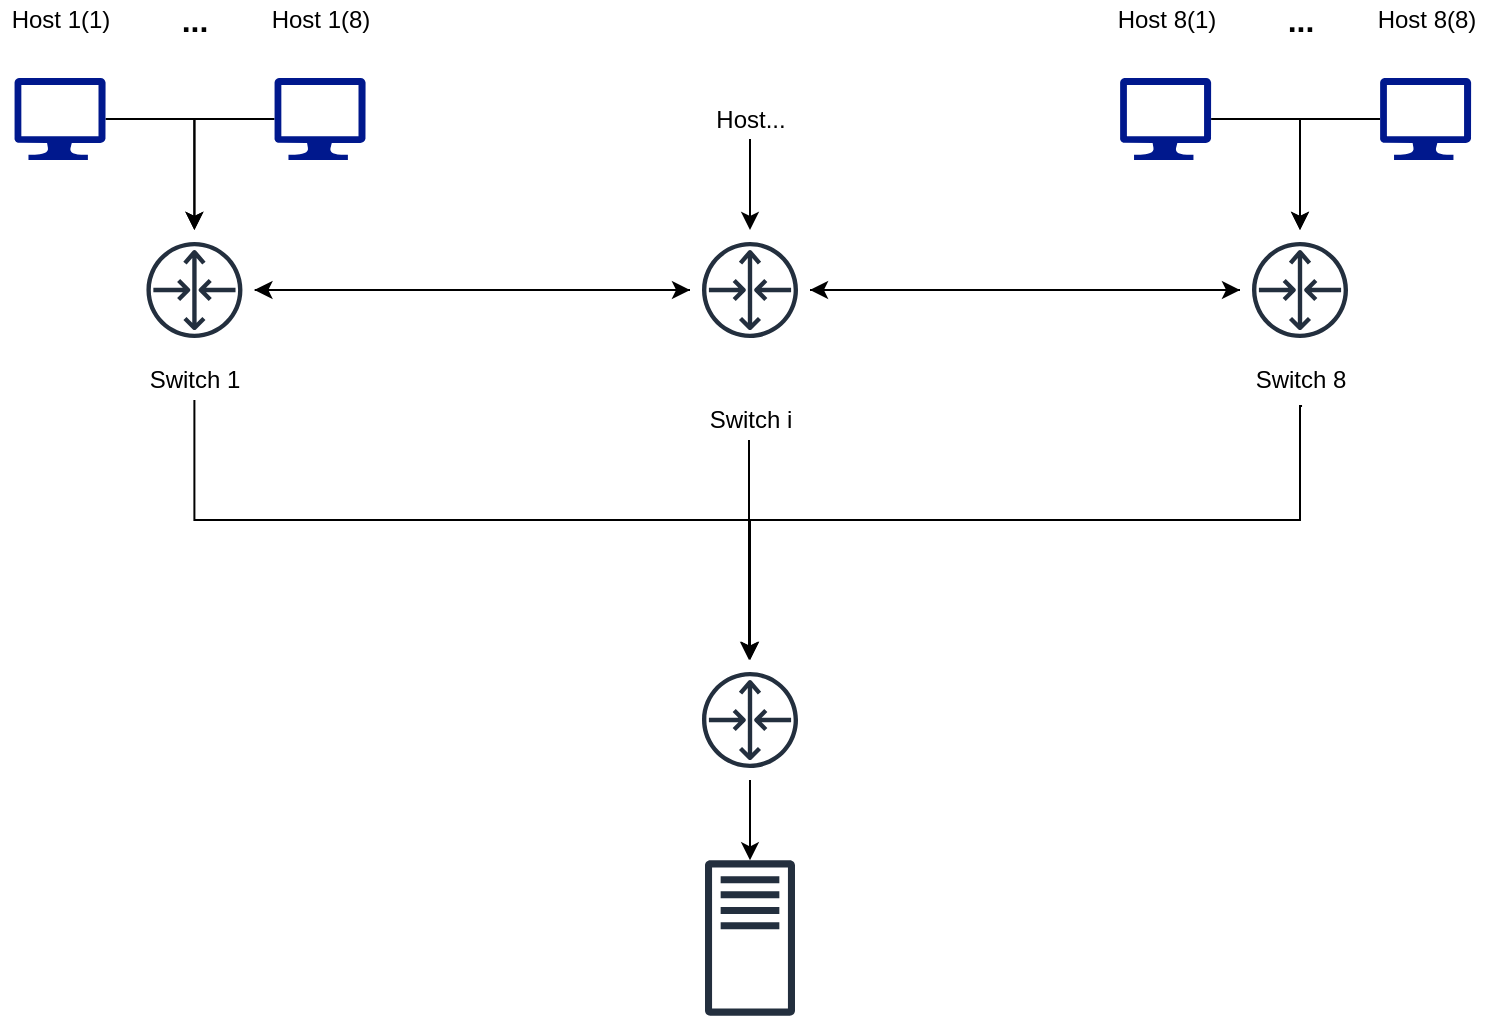 <mxfile version="13.6.4" type="device"><diagram id="QdcDH2eECVVaIwTPoFCZ" name="Page-1"><mxGraphModel dx="1422" dy="779" grid="1" gridSize="10" guides="1" tooltips="1" connect="1" arrows="1" fold="1" page="1" pageScale="1" pageWidth="850" pageHeight="1100" math="0" shadow="0"><root><mxCell id="0"/><mxCell id="1" parent="0"/><mxCell id="E5YyVp1m7i5jjExPB9N9-4" value="" style="outlineConnect=0;fontColor=#232F3E;gradientColor=none;fillColor=#232F3E;strokeColor=none;dashed=0;verticalLabelPosition=bottom;verticalAlign=top;align=center;html=1;fontSize=12;fontStyle=0;aspect=fixed;pointerEvents=1;shape=mxgraph.aws4.traditional_server;" parent="1" vertex="1"><mxGeometry x="402.5" y="480" width="45" height="78" as="geometry"/></mxCell><mxCell id="E5YyVp1m7i5jjExPB9N9-12" style="edgeStyle=orthogonalEdgeStyle;rounded=0;orthogonalLoop=1;jettySize=auto;html=1;" parent="1" source="E5YyVp1m7i5jjExPB9N9-5" target="E5YyVp1m7i5jjExPB9N9-9" edge="1"><mxGeometry relative="1" as="geometry"/></mxCell><mxCell id="E5YyVp1m7i5jjExPB9N9-5" value="" style="aspect=fixed;pointerEvents=1;shadow=0;dashed=0;html=1;strokeColor=none;labelPosition=center;verticalLabelPosition=bottom;verticalAlign=top;align=center;fillColor=#00188D;shape=mxgraph.azure.computer;" parent="1" vertex="1"><mxGeometry x="740" y="89" width="45.56" height="41" as="geometry"/></mxCell><mxCell id="E5YyVp1m7i5jjExPB9N9-15" style="edgeStyle=orthogonalEdgeStyle;rounded=0;orthogonalLoop=1;jettySize=auto;html=1;exitX=0.517;exitY=1.15;exitDx=0;exitDy=0;exitPerimeter=0;" parent="1" source="NoRJq1v0Lka5wpQlTqjM-8" target="E5YyVp1m7i5jjExPB9N9-13" edge="1"><mxGeometry relative="1" as="geometry"><mxPoint x="700" y="260" as="sourcePoint"/><Array as="points"><mxPoint x="700" y="253"/><mxPoint x="700" y="310"/><mxPoint x="425" y="310"/></Array></mxGeometry></mxCell><mxCell id="NoRJq1v0Lka5wpQlTqjM-30" style="edgeStyle=orthogonalEdgeStyle;rounded=0;orthogonalLoop=1;jettySize=auto;html=1;" edge="1" parent="1" source="E5YyVp1m7i5jjExPB9N9-9" target="NoRJq1v0Lka5wpQlTqjM-21"><mxGeometry relative="1" as="geometry"/></mxCell><mxCell id="E5YyVp1m7i5jjExPB9N9-9" value="" style="outlineConnect=0;fontColor=#232F3E;gradientColor=none;strokeColor=#232F3E;fillColor=#ffffff;dashed=0;verticalLabelPosition=bottom;verticalAlign=top;align=center;html=1;fontSize=12;fontStyle=0;aspect=fixed;shape=mxgraph.aws4.resourceIcon;resIcon=mxgraph.aws4.router;" parent="1" vertex="1"><mxGeometry x="670" y="165" width="60" height="60" as="geometry"/></mxCell><mxCell id="E5YyVp1m7i5jjExPB9N9-16" style="edgeStyle=orthogonalEdgeStyle;rounded=0;orthogonalLoop=1;jettySize=auto;html=1;" parent="1" source="E5YyVp1m7i5jjExPB9N9-13" target="E5YyVp1m7i5jjExPB9N9-4" edge="1"><mxGeometry relative="1" as="geometry"/></mxCell><mxCell id="E5YyVp1m7i5jjExPB9N9-13" value="" style="outlineConnect=0;fontColor=#232F3E;gradientColor=none;strokeColor=#232F3E;fillColor=#ffffff;dashed=0;verticalLabelPosition=bottom;verticalAlign=top;align=center;html=1;fontSize=12;fontStyle=0;aspect=fixed;shape=mxgraph.aws4.resourceIcon;resIcon=mxgraph.aws4.router;" parent="1" vertex="1"><mxGeometry x="395" y="380" width="60" height="60" as="geometry"/></mxCell><mxCell id="NoRJq1v0Lka5wpQlTqjM-4" style="edgeStyle=orthogonalEdgeStyle;rounded=0;orthogonalLoop=1;jettySize=auto;html=1;" edge="1" parent="1" source="NoRJq1v0Lka5wpQlTqjM-3" target="E5YyVp1m7i5jjExPB9N9-9"><mxGeometry relative="1" as="geometry"><mxPoint x="700" y="109.5" as="targetPoint"/><Array as="points"><mxPoint x="700" y="110"/></Array></mxGeometry></mxCell><mxCell id="NoRJq1v0Lka5wpQlTqjM-3" value="" style="aspect=fixed;pointerEvents=1;shadow=0;dashed=0;html=1;strokeColor=none;labelPosition=center;verticalLabelPosition=bottom;verticalAlign=top;align=center;fillColor=#00188D;shape=mxgraph.azure.computer;" vertex="1" parent="1"><mxGeometry x="610" y="89" width="45.56" height="41" as="geometry"/></mxCell><mxCell id="NoRJq1v0Lka5wpQlTqjM-5" value="Host 8(1)" style="text;html=1;align=center;verticalAlign=middle;resizable=0;points=[];autosize=1;" vertex="1" parent="1"><mxGeometry x="602.78" y="50" width="60" height="20" as="geometry"/></mxCell><mxCell id="NoRJq1v0Lka5wpQlTqjM-6" value="Host 8(8)" style="text;html=1;align=center;verticalAlign=middle;resizable=0;points=[];autosize=1;" vertex="1" parent="1"><mxGeometry x="732.78" y="50" width="60" height="20" as="geometry"/></mxCell><mxCell id="NoRJq1v0Lka5wpQlTqjM-7" value="&lt;font style=&quot;font-size: 16px&quot;&gt;&lt;b&gt;...&lt;/b&gt;&lt;/font&gt;" style="text;html=1;align=center;verticalAlign=middle;resizable=0;points=[];autosize=1;" vertex="1" parent="1"><mxGeometry x="685" y="50" width="30" height="20" as="geometry"/></mxCell><mxCell id="NoRJq1v0Lka5wpQlTqjM-8" value="Switch 8" style="text;html=1;align=center;verticalAlign=middle;resizable=0;points=[];autosize=1;" vertex="1" parent="1"><mxGeometry x="670" y="230" width="60" height="20" as="geometry"/></mxCell><mxCell id="NoRJq1v0Lka5wpQlTqjM-9" style="edgeStyle=orthogonalEdgeStyle;rounded=0;orthogonalLoop=1;jettySize=auto;html=1;" edge="1" parent="1" source="NoRJq1v0Lka5wpQlTqjM-10" target="NoRJq1v0Lka5wpQlTqjM-11"><mxGeometry relative="1" as="geometry"/></mxCell><mxCell id="NoRJq1v0Lka5wpQlTqjM-10" value="" style="aspect=fixed;pointerEvents=1;shadow=0;dashed=0;html=1;strokeColor=none;labelPosition=center;verticalLabelPosition=bottom;verticalAlign=top;align=center;fillColor=#00188D;shape=mxgraph.azure.computer;" vertex="1" parent="1"><mxGeometry x="187.22" y="89" width="45.56" height="41" as="geometry"/></mxCell><mxCell id="NoRJq1v0Lka5wpQlTqjM-24" style="edgeStyle=orthogonalEdgeStyle;rounded=0;orthogonalLoop=1;jettySize=auto;html=1;" edge="1" parent="1" source="NoRJq1v0Lka5wpQlTqjM-11" target="NoRJq1v0Lka5wpQlTqjM-21"><mxGeometry relative="1" as="geometry"/></mxCell><mxCell id="NoRJq1v0Lka5wpQlTqjM-11" value="" style="outlineConnect=0;fontColor=#232F3E;gradientColor=none;strokeColor=#232F3E;fillColor=#ffffff;dashed=0;verticalLabelPosition=bottom;verticalAlign=top;align=center;html=1;fontSize=12;fontStyle=0;aspect=fixed;shape=mxgraph.aws4.resourceIcon;resIcon=mxgraph.aws4.router;" vertex="1" parent="1"><mxGeometry x="117.22" y="165" width="60" height="60" as="geometry"/></mxCell><mxCell id="NoRJq1v0Lka5wpQlTqjM-12" style="edgeStyle=orthogonalEdgeStyle;rounded=0;orthogonalLoop=1;jettySize=auto;html=1;" edge="1" parent="1" source="NoRJq1v0Lka5wpQlTqjM-13" target="NoRJq1v0Lka5wpQlTqjM-11"><mxGeometry relative="1" as="geometry"><mxPoint x="147.22" y="109.5" as="targetPoint"/><Array as="points"><mxPoint x="147.22" y="110"/></Array></mxGeometry></mxCell><mxCell id="NoRJq1v0Lka5wpQlTqjM-13" value="" style="aspect=fixed;pointerEvents=1;shadow=0;dashed=0;html=1;strokeColor=none;labelPosition=center;verticalLabelPosition=bottom;verticalAlign=top;align=center;fillColor=#00188D;shape=mxgraph.azure.computer;" vertex="1" parent="1"><mxGeometry x="57.22" y="89" width="45.56" height="41" as="geometry"/></mxCell><mxCell id="NoRJq1v0Lka5wpQlTqjM-14" value="Host 1(1)" style="text;html=1;align=center;verticalAlign=middle;resizable=0;points=[];autosize=1;" vertex="1" parent="1"><mxGeometry x="50" y="50" width="60" height="20" as="geometry"/></mxCell><mxCell id="NoRJq1v0Lka5wpQlTqjM-15" value="Host 1(8)" style="text;html=1;align=center;verticalAlign=middle;resizable=0;points=[];autosize=1;" vertex="1" parent="1"><mxGeometry x="180" y="50" width="60" height="20" as="geometry"/></mxCell><mxCell id="NoRJq1v0Lka5wpQlTqjM-16" value="&lt;font style=&quot;font-size: 16px&quot;&gt;&lt;b&gt;...&lt;/b&gt;&lt;/font&gt;" style="text;html=1;align=center;verticalAlign=middle;resizable=0;points=[];autosize=1;" vertex="1" parent="1"><mxGeometry x="132.22" y="50" width="30" height="20" as="geometry"/></mxCell><mxCell id="NoRJq1v0Lka5wpQlTqjM-18" style="edgeStyle=orthogonalEdgeStyle;rounded=0;orthogonalLoop=1;jettySize=auto;html=1;" edge="1" parent="1" source="NoRJq1v0Lka5wpQlTqjM-17" target="E5YyVp1m7i5jjExPB9N9-13"><mxGeometry relative="1" as="geometry"><Array as="points"><mxPoint x="147" y="310"/><mxPoint x="425" y="310"/></Array></mxGeometry></mxCell><mxCell id="NoRJq1v0Lka5wpQlTqjM-17" value="Switch 1" style="text;html=1;align=center;verticalAlign=middle;resizable=0;points=[];autosize=1;" vertex="1" parent="1"><mxGeometry x="117.22" y="230" width="60" height="20" as="geometry"/></mxCell><mxCell id="NoRJq1v0Lka5wpQlTqjM-20" style="edgeStyle=orthogonalEdgeStyle;rounded=0;orthogonalLoop=1;jettySize=auto;html=1;" edge="1" parent="1"><mxGeometry relative="1" as="geometry"><mxPoint x="424.5" y="270" as="sourcePoint"/><mxPoint x="424.5" y="380" as="targetPoint"/><Array as="points"><mxPoint x="425" y="290"/><mxPoint x="425" y="290"/></Array></mxGeometry></mxCell><mxCell id="NoRJq1v0Lka5wpQlTqjM-19" value="Switch i" style="text;html=1;align=center;verticalAlign=middle;resizable=0;points=[];autosize=1;" vertex="1" parent="1"><mxGeometry x="395" y="250" width="60" height="20" as="geometry"/></mxCell><mxCell id="NoRJq1v0Lka5wpQlTqjM-27" style="edgeStyle=orthogonalEdgeStyle;rounded=0;orthogonalLoop=1;jettySize=auto;html=1;" edge="1" parent="1" source="NoRJq1v0Lka5wpQlTqjM-21" target="NoRJq1v0Lka5wpQlTqjM-11"><mxGeometry relative="1" as="geometry"/></mxCell><mxCell id="NoRJq1v0Lka5wpQlTqjM-29" style="edgeStyle=orthogonalEdgeStyle;rounded=0;orthogonalLoop=1;jettySize=auto;html=1;" edge="1" parent="1" source="NoRJq1v0Lka5wpQlTqjM-21" target="E5YyVp1m7i5jjExPB9N9-9"><mxGeometry relative="1" as="geometry"/></mxCell><mxCell id="NoRJq1v0Lka5wpQlTqjM-21" value="" style="outlineConnect=0;fontColor=#232F3E;gradientColor=none;strokeColor=#232F3E;fillColor=#ffffff;dashed=0;verticalLabelPosition=bottom;verticalAlign=top;align=center;html=1;fontSize=12;fontStyle=0;aspect=fixed;shape=mxgraph.aws4.resourceIcon;resIcon=mxgraph.aws4.router;" vertex="1" parent="1"><mxGeometry x="395" y="165" width="60" height="60" as="geometry"/></mxCell><mxCell id="NoRJq1v0Lka5wpQlTqjM-23" style="edgeStyle=orthogonalEdgeStyle;rounded=0;orthogonalLoop=1;jettySize=auto;html=1;" edge="1" parent="1" source="NoRJq1v0Lka5wpQlTqjM-22" target="NoRJq1v0Lka5wpQlTqjM-21"><mxGeometry relative="1" as="geometry"/></mxCell><mxCell id="NoRJq1v0Lka5wpQlTqjM-22" value="Host..." style="text;html=1;align=center;verticalAlign=middle;resizable=0;points=[];autosize=1;" vertex="1" parent="1"><mxGeometry x="400" y="99.5" width="50" height="20" as="geometry"/></mxCell></root></mxGraphModel></diagram></mxfile>